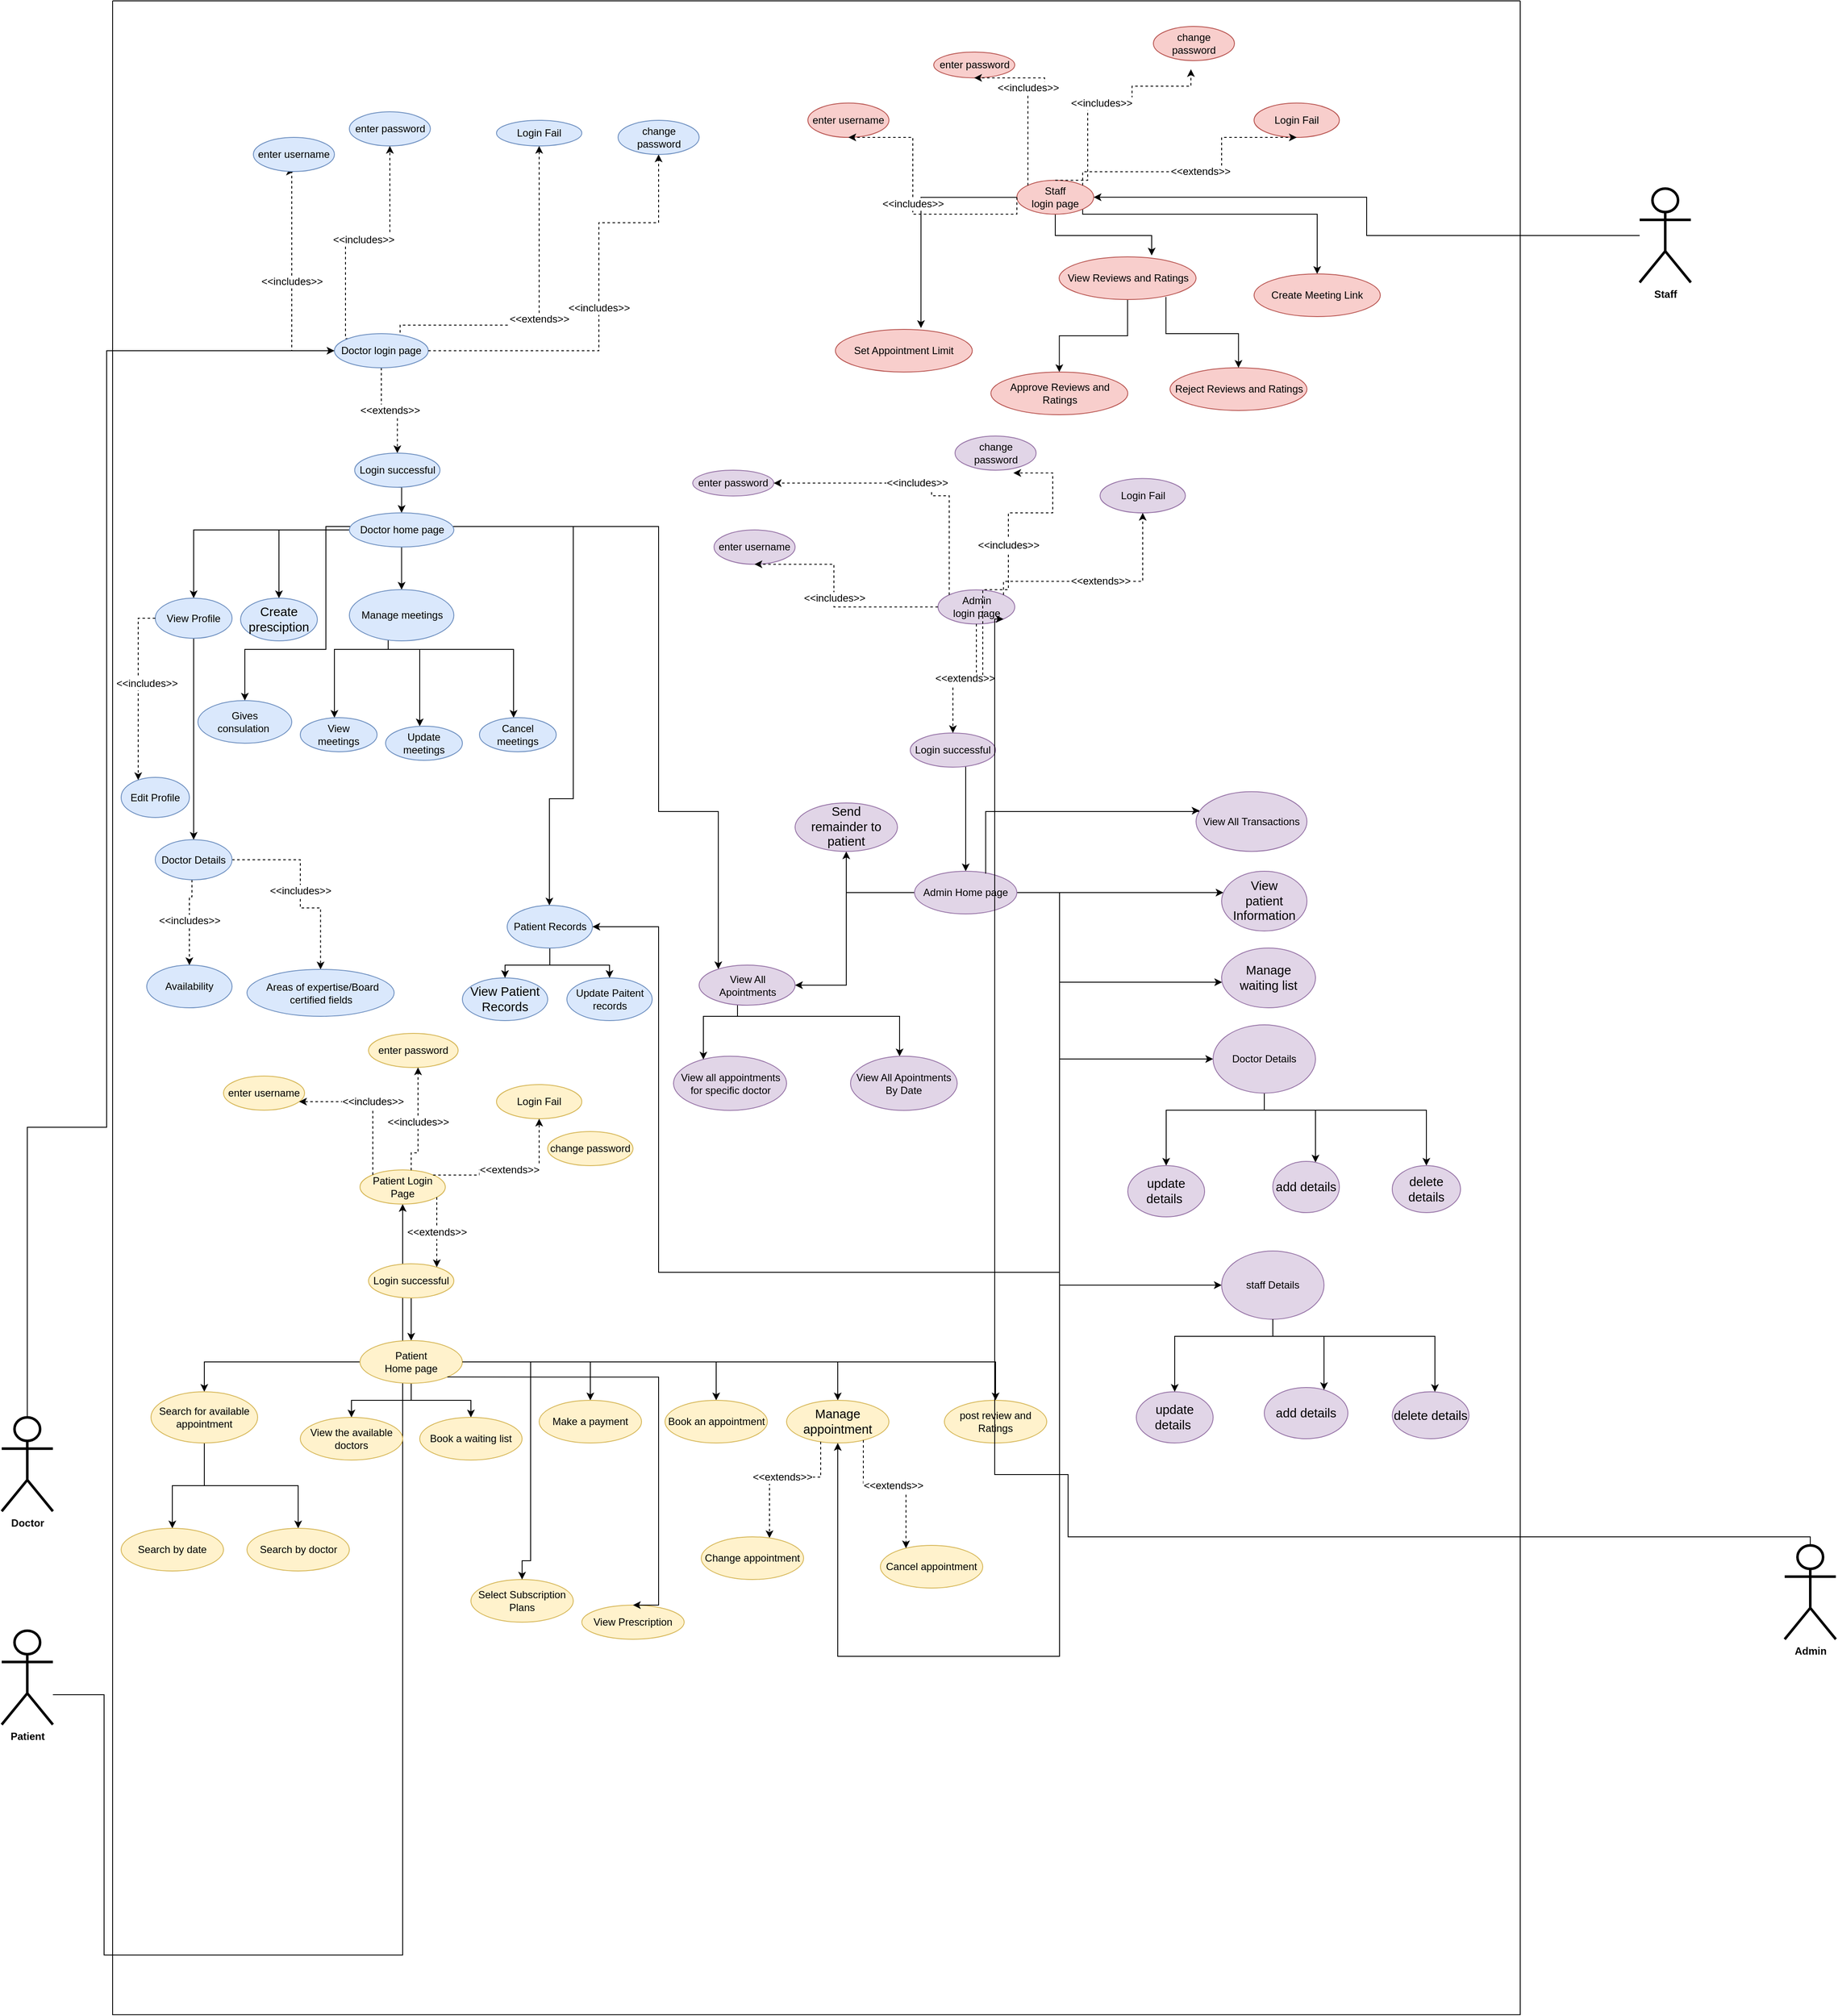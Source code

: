 <mxfile version="20.5.3" type="device"><diagram id="hXjndvnEW7YqPx_UeLCb" name="Page-1"><mxGraphModel dx="2515" dy="3973" grid="1" gridSize="10" guides="1" tooltips="1" connect="1" arrows="1" fold="1" page="1" pageScale="1" pageWidth="850" pageHeight="1100" math="0" shadow="0"><root><mxCell id="0"/><mxCell id="1" parent="0"/><mxCell id="TUwLl_3GqaBfNDNc3cPs-42" style="edgeStyle=orthogonalEdgeStyle;rounded=0;orthogonalLoop=1;jettySize=auto;html=1;fontSize=12;endArrow=classic;endFill=1;" parent="1" source="R-f5TP5Bkl3qS88O9OmY-1" target="TUwLl_3GqaBfNDNc3cPs-36" edge="1"><mxGeometry relative="1" as="geometry"><Array as="points"><mxPoint x="190" y="5"/><mxPoint x="190" y="310"/></Array><mxPoint x="70" y="5" as="sourcePoint"/></mxGeometry></mxCell><mxCell id="R-f5TP5Bkl3qS88O9OmY-1" value="&lt;b&gt;Patient&lt;/b&gt;" style="shape=umlActor;verticalLabelPosition=bottom;verticalAlign=top;html=1;outlineConnect=0;strokeWidth=3;" parent="1" vertex="1"><mxGeometry x="70" y="-70" width="60" height="110" as="geometry"/></mxCell><mxCell id="TUwLl_3GqaBfNDNc3cPs-1" value="" style="swimlane;startSize=0;fontSize=12;" parent="1" vertex="1"><mxGeometry x="200" y="-1980" width="1650" height="2360" as="geometry"/></mxCell><mxCell id="TUwLl_3GqaBfNDNc3cPs-16" value="&amp;lt;&amp;lt;extends&amp;gt;&amp;gt;" style="edgeStyle=orthogonalEdgeStyle;rounded=0;orthogonalLoop=1;jettySize=auto;html=1;exitX=0.5;exitY=1;exitDx=0;exitDy=0;entryX=0.5;entryY=0;entryDx=0;entryDy=0;fontSize=12;endArrow=classic;endFill=1;dashed=1;" parent="TUwLl_3GqaBfNDNc3cPs-1" source="TUwLl_3GqaBfNDNc3cPs-8" target="TUwLl_3GqaBfNDNc3cPs-14" edge="1"><mxGeometry relative="1" as="geometry"/></mxCell><mxCell id="TUwLl_3GqaBfNDNc3cPs-17" value="&amp;lt;&amp;lt;extends&amp;gt;&amp;gt;" style="edgeStyle=orthogonalEdgeStyle;rounded=0;orthogonalLoop=1;jettySize=auto;html=1;exitX=1;exitY=0;exitDx=0;exitDy=0;dashed=1;fontSize=12;endArrow=classic;endFill=1;entryX=0.5;entryY=1;entryDx=0;entryDy=0;" parent="TUwLl_3GqaBfNDNc3cPs-1" source="TUwLl_3GqaBfNDNc3cPs-8" target="TUwLl_3GqaBfNDNc3cPs-15" edge="1"><mxGeometry relative="1" as="geometry"><mxPoint x="500" y="550" as="targetPoint"/><Array as="points"><mxPoint x="337" y="380"/><mxPoint x="500" y="380"/></Array></mxGeometry></mxCell><mxCell id="TUwLl_3GqaBfNDNc3cPs-19" value="&amp;lt;&amp;lt;includes&amp;gt;&amp;gt;" style="edgeStyle=orthogonalEdgeStyle;rounded=0;orthogonalLoop=1;jettySize=auto;html=1;exitX=0;exitY=0.5;exitDx=0;exitDy=0;entryX=0.5;entryY=1;entryDx=0;entryDy=0;dashed=1;fontSize=12;endArrow=classic;endFill=1;" parent="TUwLl_3GqaBfNDNc3cPs-1" source="TUwLl_3GqaBfNDNc3cPs-8" target="TUwLl_3GqaBfNDNc3cPs-18" edge="1"><mxGeometry relative="1" as="geometry"><Array as="points"><mxPoint x="210" y="410"/><mxPoint x="210" y="200"/></Array></mxGeometry></mxCell><mxCell id="TUwLl_3GqaBfNDNc3cPs-21" value="&amp;lt;&amp;lt;includes&amp;gt;&amp;gt;" style="edgeStyle=orthogonalEdgeStyle;rounded=0;orthogonalLoop=1;jettySize=auto;html=1;exitX=0;exitY=0;exitDx=0;exitDy=0;entryX=0.5;entryY=1;entryDx=0;entryDy=0;dashed=1;fontSize=12;endArrow=classic;endFill=1;" parent="TUwLl_3GqaBfNDNc3cPs-1" source="TUwLl_3GqaBfNDNc3cPs-8" target="TUwLl_3GqaBfNDNc3cPs-20" edge="1"><mxGeometry relative="1" as="geometry"><Array as="points"><mxPoint x="273" y="280"/><mxPoint x="325" y="280"/></Array></mxGeometry></mxCell><mxCell id="TUwLl_3GqaBfNDNc3cPs-8" value="Doctor login page" style="ellipse;whiteSpace=wrap;html=1;fontSize=12;fillColor=#dae8fc;strokeColor=#6c8ebf;" parent="TUwLl_3GqaBfNDNc3cPs-1" vertex="1"><mxGeometry x="260" y="390" width="110" height="40" as="geometry"/></mxCell><mxCell id="TUwLl_3GqaBfNDNc3cPs-48" style="edgeStyle=orthogonalEdgeStyle;rounded=0;orthogonalLoop=1;jettySize=auto;html=1;exitX=0.5;exitY=1;exitDx=0;exitDy=0;entryX=0.5;entryY=0;entryDx=0;entryDy=0;fontSize=12;endArrow=classic;endFill=1;" parent="TUwLl_3GqaBfNDNc3cPs-1" source="TUwLl_3GqaBfNDNc3cPs-14" target="TUwLl_3GqaBfNDNc3cPs-47" edge="1"><mxGeometry relative="1" as="geometry"/></mxCell><mxCell id="TUwLl_3GqaBfNDNc3cPs-14" value="Login successful" style="ellipse;whiteSpace=wrap;html=1;fontSize=12;fillColor=#dae8fc;strokeColor=#6c8ebf;" parent="TUwLl_3GqaBfNDNc3cPs-1" vertex="1"><mxGeometry x="283.75" y="530" width="100" height="40" as="geometry"/></mxCell><mxCell id="TUwLl_3GqaBfNDNc3cPs-15" value="Login Fail" style="ellipse;whiteSpace=wrap;html=1;fontSize=12;fillColor=#dae8fc;strokeColor=#6c8ebf;" parent="TUwLl_3GqaBfNDNc3cPs-1" vertex="1"><mxGeometry x="450" y="140" width="100" height="30" as="geometry"/></mxCell><mxCell id="TUwLl_3GqaBfNDNc3cPs-18" value="enter username" style="ellipse;whiteSpace=wrap;html=1;fontSize=12;fillColor=#dae8fc;strokeColor=#6c8ebf;" parent="TUwLl_3GqaBfNDNc3cPs-1" vertex="1"><mxGeometry x="165" y="160" width="95" height="40" as="geometry"/></mxCell><mxCell id="TUwLl_3GqaBfNDNc3cPs-20" value="enter password" style="ellipse;whiteSpace=wrap;html=1;fontSize=12;fillColor=#dae8fc;strokeColor=#6c8ebf;" parent="TUwLl_3GqaBfNDNc3cPs-1" vertex="1"><mxGeometry x="277.5" y="130" width="95" height="40" as="geometry"/></mxCell><mxCell id="TUwLl_3GqaBfNDNc3cPs-36" value="Patient Login Page" style="ellipse;whiteSpace=wrap;html=1;fontSize=12;fillColor=#fff2cc;strokeColor=#d6b656;" parent="TUwLl_3GqaBfNDNc3cPs-1" vertex="1"><mxGeometry x="290" y="1370" width="100" height="40" as="geometry"/></mxCell><mxCell id="TUwLl_3GqaBfNDNc3cPs-45" style="edgeStyle=orthogonalEdgeStyle;rounded=0;orthogonalLoop=1;jettySize=auto;html=1;exitX=0.5;exitY=1;exitDx=0;exitDy=0;entryX=0.5;entryY=0;entryDx=0;entryDy=0;fontSize=12;endArrow=classic;endFill=1;" parent="TUwLl_3GqaBfNDNc3cPs-1" source="TUwLl_3GqaBfNDNc3cPs-37" target="TUwLl_3GqaBfNDNc3cPs-44" edge="1"><mxGeometry relative="1" as="geometry"/></mxCell><mxCell id="TUwLl_3GqaBfNDNc3cPs-37" value="Login successful" style="ellipse;whiteSpace=wrap;html=1;fontSize=12;fillColor=#fff2cc;strokeColor=#d6b656;" parent="TUwLl_3GqaBfNDNc3cPs-1" vertex="1"><mxGeometry x="300" y="1480" width="100" height="40" as="geometry"/></mxCell><mxCell id="TUwLl_3GqaBfNDNc3cPs-32" value="&amp;lt;&amp;lt;extends&amp;gt;&amp;gt;" style="edgeStyle=orthogonalEdgeStyle;rounded=0;orthogonalLoop=1;jettySize=auto;html=1;fontSize=12;endArrow=classic;endFill=1;dashed=1;" parent="TUwLl_3GqaBfNDNc3cPs-1" source="TUwLl_3GqaBfNDNc3cPs-36" target="TUwLl_3GqaBfNDNc3cPs-37" edge="1"><mxGeometry relative="1" as="geometry"><Array as="points"><mxPoint x="380" y="1440"/><mxPoint x="380" y="1440"/></Array></mxGeometry></mxCell><mxCell id="TUwLl_3GqaBfNDNc3cPs-38" value="Login Fail" style="ellipse;whiteSpace=wrap;html=1;fontSize=12;fillColor=#fff2cc;strokeColor=#d6b656;" parent="TUwLl_3GqaBfNDNc3cPs-1" vertex="1"><mxGeometry x="450" y="1270" width="100" height="40" as="geometry"/></mxCell><mxCell id="TUwLl_3GqaBfNDNc3cPs-33" value="&amp;lt;&amp;lt;extends&amp;gt;&amp;gt;" style="edgeStyle=orthogonalEdgeStyle;rounded=0;orthogonalLoop=1;jettySize=auto;html=1;dashed=1;fontSize=12;endArrow=classic;endFill=1;" parent="TUwLl_3GqaBfNDNc3cPs-1" source="TUwLl_3GqaBfNDNc3cPs-36" target="TUwLl_3GqaBfNDNc3cPs-38" edge="1"><mxGeometry relative="1" as="geometry"><mxPoint x="190" y="1050" as="targetPoint"/><Array as="points"><mxPoint x="430" y="1376"/><mxPoint x="430" y="1370"/><mxPoint x="500" y="1370"/></Array></mxGeometry></mxCell><mxCell id="TUwLl_3GqaBfNDNc3cPs-39" value="enter username" style="ellipse;whiteSpace=wrap;html=1;fontSize=12;fillColor=#fff2cc;strokeColor=#d6b656;" parent="TUwLl_3GqaBfNDNc3cPs-1" vertex="1"><mxGeometry x="130" y="1260" width="95" height="40" as="geometry"/></mxCell><mxCell id="TUwLl_3GqaBfNDNc3cPs-34" value="&amp;lt;&amp;lt;includes&amp;gt;&amp;gt;" style="edgeStyle=orthogonalEdgeStyle;rounded=0;orthogonalLoop=1;jettySize=auto;html=1;dashed=1;fontSize=12;endArrow=classic;endFill=1;" parent="TUwLl_3GqaBfNDNc3cPs-1" source="TUwLl_3GqaBfNDNc3cPs-36" target="TUwLl_3GqaBfNDNc3cPs-39" edge="1"><mxGeometry relative="1" as="geometry"><Array as="points"><mxPoint x="305" y="1290"/></Array></mxGeometry></mxCell><mxCell id="TUwLl_3GqaBfNDNc3cPs-40" value="enter password" style="ellipse;whiteSpace=wrap;html=1;fontSize=12;fillColor=#fff2cc;strokeColor=#d6b656;" parent="TUwLl_3GqaBfNDNc3cPs-1" vertex="1"><mxGeometry x="300" y="1210" width="105" height="40" as="geometry"/></mxCell><mxCell id="TUwLl_3GqaBfNDNc3cPs-35" value="&amp;lt;&amp;lt;includes&amp;gt;&amp;gt;" style="edgeStyle=orthogonalEdgeStyle;rounded=0;orthogonalLoop=1;jettySize=auto;html=1;dashed=1;fontSize=12;endArrow=classic;endFill=1;" parent="TUwLl_3GqaBfNDNc3cPs-1" source="TUwLl_3GqaBfNDNc3cPs-36" target="TUwLl_3GqaBfNDNc3cPs-40" edge="1"><mxGeometry relative="1" as="geometry"><Array as="points"><mxPoint x="350" y="1350"/><mxPoint x="358" y="1350"/></Array></mxGeometry></mxCell><mxCell id="bu4JXYOi9DMhsrqqmsbd-8" style="edgeStyle=orthogonalEdgeStyle;rounded=0;orthogonalLoop=1;jettySize=auto;html=1;exitX=0;exitY=0.5;exitDx=0;exitDy=0;entryX=0.5;entryY=0;entryDx=0;entryDy=0;" parent="TUwLl_3GqaBfNDNc3cPs-1" source="TUwLl_3GqaBfNDNc3cPs-44" target="bu4JXYOi9DMhsrqqmsbd-3" edge="1"><mxGeometry relative="1" as="geometry"/></mxCell><mxCell id="GumD2-kvGJ-_T_sNpFXw-7" style="edgeStyle=orthogonalEdgeStyle;rounded=0;orthogonalLoop=1;jettySize=auto;html=1;" parent="TUwLl_3GqaBfNDNc3cPs-1" source="TUwLl_3GqaBfNDNc3cPs-44" target="bu4JXYOi9DMhsrqqmsbd-4" edge="1"><mxGeometry relative="1" as="geometry"/></mxCell><mxCell id="GumD2-kvGJ-_T_sNpFXw-8" style="edgeStyle=orthogonalEdgeStyle;rounded=0;orthogonalLoop=1;jettySize=auto;html=1;" parent="TUwLl_3GqaBfNDNc3cPs-1" source="TUwLl_3GqaBfNDNc3cPs-44" target="bu4JXYOi9DMhsrqqmsbd-5" edge="1"><mxGeometry relative="1" as="geometry"/></mxCell><mxCell id="GumD2-kvGJ-_T_sNpFXw-9" style="edgeStyle=orthogonalEdgeStyle;rounded=0;orthogonalLoop=1;jettySize=auto;html=1;" parent="TUwLl_3GqaBfNDNc3cPs-1" source="TUwLl_3GqaBfNDNc3cPs-44" target="bu4JXYOi9DMhsrqqmsbd-6" edge="1"><mxGeometry relative="1" as="geometry"/></mxCell><mxCell id="GumD2-kvGJ-_T_sNpFXw-10" style="edgeStyle=orthogonalEdgeStyle;rounded=0;orthogonalLoop=1;jettySize=auto;html=1;" parent="TUwLl_3GqaBfNDNc3cPs-1" source="TUwLl_3GqaBfNDNc3cPs-44" target="bu4JXYOi9DMhsrqqmsbd-12" edge="1"><mxGeometry relative="1" as="geometry"/></mxCell><mxCell id="GumD2-kvGJ-_T_sNpFXw-11" style="edgeStyle=orthogonalEdgeStyle;rounded=0;orthogonalLoop=1;jettySize=auto;html=1;" parent="TUwLl_3GqaBfNDNc3cPs-1" source="TUwLl_3GqaBfNDNc3cPs-44" target="bu4JXYOi9DMhsrqqmsbd-13" edge="1"><mxGeometry relative="1" as="geometry"/></mxCell><mxCell id="GumD2-kvGJ-_T_sNpFXw-13" style="edgeStyle=orthogonalEdgeStyle;rounded=0;orthogonalLoop=1;jettySize=auto;html=1;" parent="TUwLl_3GqaBfNDNc3cPs-1" source="TUwLl_3GqaBfNDNc3cPs-44" target="GumD2-kvGJ-_T_sNpFXw-12" edge="1"><mxGeometry relative="1" as="geometry"/></mxCell><mxCell id="TUwLl_3GqaBfNDNc3cPs-44" value="Patient &lt;br&gt;Home page" style="ellipse;whiteSpace=wrap;html=1;fontSize=12;fillColor=#fff2cc;strokeColor=#d6b656;" parent="TUwLl_3GqaBfNDNc3cPs-1" vertex="1"><mxGeometry x="290" y="1570" width="120" height="50" as="geometry"/></mxCell><mxCell id="TUwLl_3GqaBfNDNc3cPs-52" value="&amp;lt;&amp;lt;includes&amp;gt;&amp;gt;" style="edgeStyle=orthogonalEdgeStyle;rounded=0;orthogonalLoop=1;jettySize=auto;html=1;fontSize=12;endArrow=classic;endFill=1;dashed=1;" parent="TUwLl_3GqaBfNDNc3cPs-1" source="TUwLl_3GqaBfNDNc3cPs-82" target="TUwLl_3GqaBfNDNc3cPs-50" edge="1"><mxGeometry relative="1" as="geometry"><Array as="points"><mxPoint x="220" y="1007"/><mxPoint x="220" y="1063"/></Array></mxGeometry></mxCell><mxCell id="TUwLl_3GqaBfNDNc3cPs-83" style="edgeStyle=orthogonalEdgeStyle;rounded=0;orthogonalLoop=1;jettySize=auto;html=1;fontSize=12;endArrow=classic;endFill=1;" parent="TUwLl_3GqaBfNDNc3cPs-1" source="TUwLl_3GqaBfNDNc3cPs-47" target="GumD2-kvGJ-_T_sNpFXw-27" edge="1"><mxGeometry relative="1" as="geometry"/></mxCell><mxCell id="GumD2-kvGJ-_T_sNpFXw-19" style="edgeStyle=orthogonalEdgeStyle;rounded=0;orthogonalLoop=1;jettySize=auto;html=1;" parent="TUwLl_3GqaBfNDNc3cPs-1" source="TUwLl_3GqaBfNDNc3cPs-47" target="GumD2-kvGJ-_T_sNpFXw-16" edge="1"><mxGeometry relative="1" as="geometry"><Array as="points"><mxPoint x="540" y="616"/><mxPoint x="540" y="935"/><mxPoint x="512" y="935"/></Array></mxGeometry></mxCell><mxCell id="GumD2-kvGJ-_T_sNpFXw-25" style="edgeStyle=orthogonalEdgeStyle;rounded=0;orthogonalLoop=1;jettySize=auto;html=1;" parent="TUwLl_3GqaBfNDNc3cPs-1" source="TUwLl_3GqaBfNDNc3cPs-47" target="GumD2-kvGJ-_T_sNpFXw-21" edge="1"><mxGeometry relative="1" as="geometry"><Array as="points"><mxPoint x="640" y="616"/><mxPoint x="640" y="950"/><mxPoint x="710" y="950"/></Array></mxGeometry></mxCell><mxCell id="GumD2-kvGJ-_T_sNpFXw-32" style="edgeStyle=orthogonalEdgeStyle;rounded=0;orthogonalLoop=1;jettySize=auto;html=1;" parent="TUwLl_3GqaBfNDNc3cPs-1" source="TUwLl_3GqaBfNDNc3cPs-47" target="GumD2-kvGJ-_T_sNpFXw-26" edge="1"><mxGeometry relative="1" as="geometry"/></mxCell><mxCell id="GumD2-kvGJ-_T_sNpFXw-34" style="edgeStyle=orthogonalEdgeStyle;rounded=0;orthogonalLoop=1;jettySize=auto;html=1;" parent="TUwLl_3GqaBfNDNc3cPs-1" source="TUwLl_3GqaBfNDNc3cPs-47" target="GumD2-kvGJ-_T_sNpFXw-33" edge="1"><mxGeometry relative="1" as="geometry"><Array as="points"><mxPoint x="250" y="616"/><mxPoint x="250" y="760"/><mxPoint x="155" y="760"/></Array></mxGeometry></mxCell><mxCell id="GumD2-kvGJ-_T_sNpFXw-37" style="edgeStyle=orthogonalEdgeStyle;rounded=0;orthogonalLoop=1;jettySize=auto;html=1;" parent="TUwLl_3GqaBfNDNc3cPs-1" source="TUwLl_3GqaBfNDNc3cPs-47" target="GumD2-kvGJ-_T_sNpFXw-35" edge="1"><mxGeometry relative="1" as="geometry"/></mxCell><mxCell id="TUwLl_3GqaBfNDNc3cPs-47" value="Doctor home page" style="ellipse;whiteSpace=wrap;html=1;fontSize=12;fillColor=#dae8fc;strokeColor=#6c8ebf;" parent="TUwLl_3GqaBfNDNc3cPs-1" vertex="1"><mxGeometry x="277.5" y="600" width="122.5" height="40" as="geometry"/></mxCell><mxCell id="TUwLl_3GqaBfNDNc3cPs-50" value="&amp;nbsp;Areas of expertise/Board certified fields" style="ellipse;whiteSpace=wrap;html=1;fontSize=12;fillColor=#dae8fc;strokeColor=#6c8ebf;" parent="TUwLl_3GqaBfNDNc3cPs-1" vertex="1"><mxGeometry x="157.5" y="1135" width="172.5" height="55" as="geometry"/></mxCell><mxCell id="TUwLl_3GqaBfNDNc3cPs-51" value="Availability" style="ellipse;whiteSpace=wrap;html=1;fontSize=12;fillColor=#dae8fc;strokeColor=#6c8ebf;" parent="TUwLl_3GqaBfNDNc3cPs-1" vertex="1"><mxGeometry x="40" y="1130" width="100" height="50" as="geometry"/></mxCell><mxCell id="TUwLl_3GqaBfNDNc3cPs-53" value="&amp;lt;&amp;lt;includes&amp;gt;&amp;gt;" style="edgeStyle=orthogonalEdgeStyle;rounded=0;orthogonalLoop=1;jettySize=auto;html=1;fontSize=12;endArrow=classic;endFill=1;dashed=1;" parent="TUwLl_3GqaBfNDNc3cPs-1" source="TUwLl_3GqaBfNDNc3cPs-82" target="TUwLl_3GqaBfNDNc3cPs-51" edge="1"><mxGeometry relative="1" as="geometry"><mxPoint x="307.5" y="627.5" as="sourcePoint"/><mxPoint x="380" y="890" as="targetPoint"/><Array as="points"><mxPoint x="93" y="1050"/><mxPoint x="90" y="1050"/></Array></mxGeometry></mxCell><mxCell id="TUwLl_3GqaBfNDNc3cPs-61" value="Admin&lt;br&gt;login page" style="ellipse;whiteSpace=wrap;html=1;fontSize=12;fillColor=#e1d5e7;strokeColor=#9673a6;" parent="TUwLl_3GqaBfNDNc3cPs-1" vertex="1"><mxGeometry x="967.5" y="690.25" width="90" height="40" as="geometry"/></mxCell><mxCell id="TUwLl_3GqaBfNDNc3cPs-64" value="Login Fail" style="ellipse;whiteSpace=wrap;html=1;fontSize=12;fillColor=#e1d5e7;strokeColor=#9673a6;" parent="TUwLl_3GqaBfNDNc3cPs-1" vertex="1"><mxGeometry x="1157.5" y="559.75" width="100" height="40.25" as="geometry"/></mxCell><mxCell id="TUwLl_3GqaBfNDNc3cPs-58" value="&amp;lt;&amp;lt;extends&amp;gt;&amp;gt;" style="edgeStyle=orthogonalEdgeStyle;rounded=0;orthogonalLoop=1;jettySize=auto;html=1;exitX=1;exitY=0;exitDx=0;exitDy=0;dashed=1;fontSize=12;endArrow=classic;endFill=1;entryX=0.5;entryY=1;entryDx=0;entryDy=0;" parent="TUwLl_3GqaBfNDNc3cPs-1" source="TUwLl_3GqaBfNDNc3cPs-61" target="TUwLl_3GqaBfNDNc3cPs-64" edge="1"><mxGeometry relative="1" as="geometry"><mxPoint x="967.5" y="1940.25" as="targetPoint"/><Array as="points"><mxPoint x="1044.5" y="680.25"/><mxPoint x="1207.5" y="680.25"/></Array></mxGeometry></mxCell><mxCell id="TUwLl_3GqaBfNDNc3cPs-65" value="enter username" style="ellipse;whiteSpace=wrap;html=1;fontSize=12;fillColor=#e1d5e7;strokeColor=#9673a6;" parent="TUwLl_3GqaBfNDNc3cPs-1" vertex="1"><mxGeometry x="705" y="620" width="95" height="40.25" as="geometry"/></mxCell><mxCell id="TUwLl_3GqaBfNDNc3cPs-59" value="&amp;lt;&amp;lt;includes&amp;gt;&amp;gt;" style="edgeStyle=orthogonalEdgeStyle;rounded=0;orthogonalLoop=1;jettySize=auto;html=1;exitX=0;exitY=0.5;exitDx=0;exitDy=0;dashed=1;fontSize=12;endArrow=classic;endFill=1;entryX=0.5;entryY=1;entryDx=0;entryDy=0;" parent="TUwLl_3GqaBfNDNc3cPs-1" source="TUwLl_3GqaBfNDNc3cPs-61" target="TUwLl_3GqaBfNDNc3cPs-65" edge="1"><mxGeometry relative="1" as="geometry"><Array as="points"><mxPoint x="845.5" y="710.25"/></Array><mxPoint x="920" y="500.25" as="targetPoint"/></mxGeometry></mxCell><mxCell id="TUwLl_3GqaBfNDNc3cPs-66" value="enter password" style="ellipse;whiteSpace=wrap;html=1;fontSize=12;fillColor=#e1d5e7;strokeColor=#9673a6;" parent="TUwLl_3GqaBfNDNc3cPs-1" vertex="1"><mxGeometry x="680" y="550" width="95" height="30.25" as="geometry"/></mxCell><mxCell id="TUwLl_3GqaBfNDNc3cPs-60" value="&amp;lt;&amp;lt;includes&amp;gt;&amp;gt;" style="edgeStyle=orthogonalEdgeStyle;rounded=0;orthogonalLoop=1;jettySize=auto;html=1;exitX=0;exitY=0;exitDx=0;exitDy=0;entryX=1;entryY=0.5;entryDx=0;entryDy=0;dashed=1;fontSize=12;endArrow=classic;endFill=1;" parent="TUwLl_3GqaBfNDNc3cPs-1" source="TUwLl_3GqaBfNDNc3cPs-61" target="TUwLl_3GqaBfNDNc3cPs-66" edge="1"><mxGeometry relative="1" as="geometry"><Array as="points"><mxPoint x="981" y="580"/><mxPoint x="960" y="580"/><mxPoint x="960" y="565"/></Array></mxGeometry></mxCell><mxCell id="TUwLl_3GqaBfNDNc3cPs-82" value="Doctor Details" style="ellipse;whiteSpace=wrap;html=1;fontSize=12;fillColor=#dae8fc;strokeColor=#6c8ebf;" parent="TUwLl_3GqaBfNDNc3cPs-1" vertex="1"><mxGeometry x="50" y="983" width="90" height="47" as="geometry"/></mxCell><mxCell id="bu4JXYOi9DMhsrqqmsbd-10" style="edgeStyle=orthogonalEdgeStyle;rounded=0;orthogonalLoop=1;jettySize=auto;html=1;" parent="TUwLl_3GqaBfNDNc3cPs-1" source="bu4JXYOi9DMhsrqqmsbd-3" target="bu4JXYOi9DMhsrqqmsbd-7" edge="1"><mxGeometry relative="1" as="geometry"/></mxCell><mxCell id="bu4JXYOi9DMhsrqqmsbd-11" style="edgeStyle=orthogonalEdgeStyle;rounded=0;orthogonalLoop=1;jettySize=auto;html=1;" parent="TUwLl_3GqaBfNDNc3cPs-1" source="bu4JXYOi9DMhsrqqmsbd-3" target="bu4JXYOi9DMhsrqqmsbd-9" edge="1"><mxGeometry relative="1" as="geometry"/></mxCell><mxCell id="bu4JXYOi9DMhsrqqmsbd-3" value="Search for available appointment" style="ellipse;whiteSpace=wrap;html=1;fontSize=12;fillColor=#fff2cc;strokeColor=#d6b656;" parent="TUwLl_3GqaBfNDNc3cPs-1" vertex="1"><mxGeometry x="45" y="1630" width="125" height="60" as="geometry"/></mxCell><mxCell id="bu4JXYOi9DMhsrqqmsbd-4" value="&lt;p class=&quot;MsoNormal&quot;&gt;&lt;span lang=&quot;EN-SG&quot;&gt;View the available doctors&lt;/span&gt;&lt;/p&gt;" style="ellipse;whiteSpace=wrap;html=1;fontSize=12;fillColor=#fff2cc;strokeColor=#d6b656;" parent="TUwLl_3GqaBfNDNc3cPs-1" vertex="1"><mxGeometry x="220" y="1660" width="120" height="50" as="geometry"/></mxCell><mxCell id="bu4JXYOi9DMhsrqqmsbd-5" value="&lt;p class=&quot;MsoNormal&quot;&gt;&lt;span lang=&quot;EN-SG&quot;&gt;Book a waiting list&lt;/span&gt;&lt;/p&gt;" style="ellipse;whiteSpace=wrap;html=1;fontSize=12;fillColor=#fff2cc;strokeColor=#d6b656;" parent="TUwLl_3GqaBfNDNc3cPs-1" vertex="1"><mxGeometry x="360" y="1660" width="120" height="50" as="geometry"/></mxCell><mxCell id="bu4JXYOi9DMhsrqqmsbd-6" value="&lt;p class=&quot;MsoNormal&quot;&gt;&lt;span lang=&quot;EN-SG&quot;&gt;Make a payment&lt;/span&gt;&lt;/p&gt;" style="ellipse;whiteSpace=wrap;html=1;fontSize=12;fillColor=#fff2cc;strokeColor=#d6b656;" parent="TUwLl_3GqaBfNDNc3cPs-1" vertex="1"><mxGeometry x="500" y="1640" width="120" height="50" as="geometry"/></mxCell><mxCell id="bu4JXYOi9DMhsrqqmsbd-7" value="Search by date" style="ellipse;whiteSpace=wrap;html=1;fontSize=12;fillColor=#fff2cc;strokeColor=#d6b656;" parent="TUwLl_3GqaBfNDNc3cPs-1" vertex="1"><mxGeometry x="10" y="1790" width="120" height="50" as="geometry"/></mxCell><mxCell id="bu4JXYOi9DMhsrqqmsbd-9" value="Search by doctor" style="ellipse;whiteSpace=wrap;html=1;fontSize=12;fillColor=#fff2cc;strokeColor=#d6b656;" parent="TUwLl_3GqaBfNDNc3cPs-1" vertex="1"><mxGeometry x="157.5" y="1790" width="120" height="50" as="geometry"/></mxCell><mxCell id="bu4JXYOi9DMhsrqqmsbd-12" value="&lt;p class=&quot;MsoNormal&quot;&gt;&lt;span lang=&quot;EN-SG&quot;&gt;Book an appointment&lt;/span&gt;&lt;/p&gt;" style="ellipse;whiteSpace=wrap;html=1;fontSize=12;fillColor=#fff2cc;strokeColor=#d6b656;" parent="TUwLl_3GqaBfNDNc3cPs-1" vertex="1"><mxGeometry x="647.5" y="1640" width="120" height="50" as="geometry"/></mxCell><mxCell id="bu4JXYOi9DMhsrqqmsbd-13" value="&lt;p class=&quot;MsoNormal&quot;&gt;&lt;span style=&quot;font-size:11.0pt;line-height:&lt;br/&gt;107%;font-family:&amp;quot;Calibri&amp;quot;,sans-serif;mso-ascii-theme-font:minor-latin;&lt;br/&gt;mso-fareast-font-family:Calibri;mso-fareast-theme-font:minor-latin;mso-hansi-theme-font:&lt;br/&gt;minor-latin;mso-bidi-font-family:&amp;quot;Times New Roman&amp;quot;;mso-bidi-theme-font:minor-bidi;&lt;br/&gt;mso-ansi-language:EN-SG;mso-fareast-language:EN-US;mso-bidi-language:AR-SA&quot; lang=&quot;EN-SG&quot;&gt;Manage&lt;br/&gt;appointment&lt;/span&gt;&lt;br&gt;&lt;/p&gt;" style="ellipse;whiteSpace=wrap;html=1;fontSize=12;fillColor=#fff2cc;strokeColor=#d6b656;" parent="TUwLl_3GqaBfNDNc3cPs-1" vertex="1"><mxGeometry x="790" y="1640" width="120" height="50" as="geometry"/></mxCell><mxCell id="GumD2-kvGJ-_T_sNpFXw-3" value="&amp;lt;&amp;lt;extends&amp;gt;&amp;gt;" style="edgeStyle=orthogonalEdgeStyle;rounded=0;orthogonalLoop=1;jettySize=auto;html=1;fontSize=12;endArrow=classic;endFill=1;dashed=1;" parent="TUwLl_3GqaBfNDNc3cPs-1" source="bu4JXYOi9DMhsrqqmsbd-13" target="GumD2-kvGJ-_T_sNpFXw-4" edge="1"><mxGeometry relative="1" as="geometry"><Array as="points"><mxPoint x="830" y="1730"/><mxPoint x="770" y="1730"/></Array><mxPoint x="810" y="1720" as="sourcePoint"/><mxPoint x="829.955" y="1801.758" as="targetPoint"/></mxGeometry></mxCell><mxCell id="GumD2-kvGJ-_T_sNpFXw-4" value="&lt;p class=&quot;MsoNormal&quot;&gt;&lt;span lang=&quot;EN-SG&quot;&gt;Change appointment&lt;/span&gt;&lt;/p&gt;" style="ellipse;whiteSpace=wrap;html=1;fontSize=12;fillColor=#fff2cc;strokeColor=#d6b656;" parent="TUwLl_3GqaBfNDNc3cPs-1" vertex="1"><mxGeometry x="690" y="1800" width="120" height="50" as="geometry"/></mxCell><mxCell id="GumD2-kvGJ-_T_sNpFXw-5" value="&lt;p class=&quot;MsoNormal&quot;&gt;&lt;span lang=&quot;EN-SG&quot;&gt;Cancel appointment&lt;/span&gt;&lt;/p&gt;" style="ellipse;whiteSpace=wrap;html=1;fontSize=12;fillColor=#fff2cc;strokeColor=#d6b656;" parent="TUwLl_3GqaBfNDNc3cPs-1" vertex="1"><mxGeometry x="900" y="1810" width="120" height="50" as="geometry"/></mxCell><mxCell id="GumD2-kvGJ-_T_sNpFXw-6" value="&amp;lt;&amp;lt;extends&amp;gt;&amp;gt;" style="edgeStyle=orthogonalEdgeStyle;rounded=0;orthogonalLoop=1;jettySize=auto;html=1;fontSize=12;endArrow=classic;endFill=1;dashed=1;" parent="TUwLl_3GqaBfNDNc3cPs-1" source="bu4JXYOi9DMhsrqqmsbd-13" target="GumD2-kvGJ-_T_sNpFXw-5" edge="1"><mxGeometry relative="1" as="geometry"><Array as="points"><mxPoint x="880" y="1740"/><mxPoint x="930" y="1740"/></Array><mxPoint x="860" y="1700" as="sourcePoint"/><mxPoint x="820" y="1820" as="targetPoint"/></mxGeometry></mxCell><mxCell id="GumD2-kvGJ-_T_sNpFXw-12" value="&lt;p class=&quot;MsoNormal&quot;&gt;post review and Ratings&lt;/p&gt;" style="ellipse;whiteSpace=wrap;html=1;fontSize=12;fillColor=#fff2cc;strokeColor=#d6b656;" parent="TUwLl_3GqaBfNDNc3cPs-1" vertex="1"><mxGeometry x="975" y="1640" width="120" height="50" as="geometry"/></mxCell><mxCell id="GumD2-kvGJ-_T_sNpFXw-14" value="&lt;span style=&quot;font-size:11.0pt;line-height:&lt;br/&gt;107%;font-family:&amp;quot;Calibri&amp;quot;,sans-serif;mso-ascii-theme-font:minor-latin;&lt;br/&gt;mso-fareast-font-family:Calibri;mso-fareast-theme-font:minor-latin;mso-hansi-theme-font:&lt;br/&gt;minor-latin;mso-bidi-font-family:&amp;quot;Times New Roman&amp;quot;;mso-bidi-theme-font:minor-bidi;&lt;br/&gt;mso-ansi-language:EN-SG;mso-fareast-language:EN-US;mso-bidi-language:AR-SA&quot; lang=&quot;EN-SG&quot;&gt;View Patient Records&lt;/span&gt;" style="ellipse;whiteSpace=wrap;html=1;fontSize=12;fillColor=#dae8fc;strokeColor=#6c8ebf;" parent="TUwLl_3GqaBfNDNc3cPs-1" vertex="1"><mxGeometry x="410" y="1145" width="100" height="50" as="geometry"/></mxCell><mxCell id="GumD2-kvGJ-_T_sNpFXw-15" value="Update Paitent records" style="ellipse;whiteSpace=wrap;html=1;fontSize=12;fillColor=#dae8fc;strokeColor=#6c8ebf;" parent="TUwLl_3GqaBfNDNc3cPs-1" vertex="1"><mxGeometry x="532.5" y="1145" width="100" height="50" as="geometry"/></mxCell><mxCell id="GumD2-kvGJ-_T_sNpFXw-17" style="edgeStyle=orthogonalEdgeStyle;rounded=0;orthogonalLoop=1;jettySize=auto;html=1;" parent="TUwLl_3GqaBfNDNc3cPs-1" source="GumD2-kvGJ-_T_sNpFXw-16" target="GumD2-kvGJ-_T_sNpFXw-14" edge="1"><mxGeometry relative="1" as="geometry"/></mxCell><mxCell id="GumD2-kvGJ-_T_sNpFXw-18" style="edgeStyle=orthogonalEdgeStyle;rounded=0;orthogonalLoop=1;jettySize=auto;html=1;" parent="TUwLl_3GqaBfNDNc3cPs-1" source="GumD2-kvGJ-_T_sNpFXw-16" target="GumD2-kvGJ-_T_sNpFXw-15" edge="1"><mxGeometry relative="1" as="geometry"/></mxCell><mxCell id="GumD2-kvGJ-_T_sNpFXw-16" value="Patient Records" style="ellipse;whiteSpace=wrap;html=1;fontSize=12;fillColor=#dae8fc;strokeColor=#6c8ebf;" parent="TUwLl_3GqaBfNDNc3cPs-1" vertex="1"><mxGeometry x="462.5" y="1060" width="100" height="50" as="geometry"/></mxCell><mxCell id="GumD2-kvGJ-_T_sNpFXw-20" value="&lt;p class=&quot;MsoNormal&quot;&gt;&lt;span lang=&quot;EN-SG&quot;&gt;View all appointments for specific doctor&lt;/span&gt;&lt;/p&gt;" style="ellipse;whiteSpace=wrap;html=1;fontSize=12;fillColor=#e1d5e7;strokeColor=#9673a6;" parent="TUwLl_3GqaBfNDNc3cPs-1" vertex="1"><mxGeometry x="657.5" y="1236.75" width="132.5" height="63.5" as="geometry"/></mxCell><mxCell id="GumD2-kvGJ-_T_sNpFXw-22" style="edgeStyle=orthogonalEdgeStyle;rounded=0;orthogonalLoop=1;jettySize=auto;html=1;" parent="TUwLl_3GqaBfNDNc3cPs-1" source="GumD2-kvGJ-_T_sNpFXw-21" target="GumD2-kvGJ-_T_sNpFXw-20" edge="1"><mxGeometry relative="1" as="geometry"><Array as="points"><mxPoint x="732.5" y="1190"/><mxPoint x="692.5" y="1190"/></Array></mxGeometry></mxCell><mxCell id="GumD2-kvGJ-_T_sNpFXw-24" style="edgeStyle=orthogonalEdgeStyle;rounded=0;orthogonalLoop=1;jettySize=auto;html=1;" parent="TUwLl_3GqaBfNDNc3cPs-1" source="GumD2-kvGJ-_T_sNpFXw-21" target="GumD2-kvGJ-_T_sNpFXw-23" edge="1"><mxGeometry relative="1" as="geometry"><Array as="points"><mxPoint x="732.5" y="1190"/><mxPoint x="922.5" y="1190"/></Array></mxGeometry></mxCell><mxCell id="GumD2-kvGJ-_T_sNpFXw-21" value="View All Apointments" style="ellipse;whiteSpace=wrap;html=1;fontSize=12;fillColor=#e1d5e7;strokeColor=#9673a6;" parent="TUwLl_3GqaBfNDNc3cPs-1" vertex="1"><mxGeometry x="687.5" y="1130" width="112.5" height="47" as="geometry"/></mxCell><mxCell id="GumD2-kvGJ-_T_sNpFXw-23" value="View All Apointments By Date" style="ellipse;whiteSpace=wrap;html=1;fontSize=12;fillColor=#e1d5e7;strokeColor=#9673a6;" parent="TUwLl_3GqaBfNDNc3cPs-1" vertex="1"><mxGeometry x="865" y="1236.75" width="125" height="63.5" as="geometry"/></mxCell><mxCell id="GumD2-kvGJ-_T_sNpFXw-26" value="&lt;span style=&quot;font-size:11.0pt;line-height:&lt;br/&gt;107%;font-family:&amp;quot;Calibri&amp;quot;,sans-serif;mso-ascii-theme-font:minor-latin;&lt;br/&gt;mso-fareast-font-family:Calibri;mso-fareast-theme-font:minor-latin;mso-hansi-theme-font:&lt;br/&gt;minor-latin;mso-bidi-font-family:&amp;quot;Times New Roman&amp;quot;;mso-bidi-theme-font:minor-bidi;&lt;br/&gt;mso-ansi-language:EN-SG;mso-fareast-language:EN-US;mso-bidi-language:AR-SA&quot; lang=&quot;EN-SG&quot;&gt;Create&lt;br/&gt;presciption&lt;/span&gt;" style="ellipse;whiteSpace=wrap;html=1;fillColor=#dae8fc;strokeColor=#6c8ebf;" parent="TUwLl_3GqaBfNDNc3cPs-1" vertex="1"><mxGeometry x="150" y="700" width="90" height="50" as="geometry"/></mxCell><mxCell id="GumD2-kvGJ-_T_sNpFXw-28" style="edgeStyle=orthogonalEdgeStyle;rounded=0;orthogonalLoop=1;jettySize=auto;html=1;" parent="TUwLl_3GqaBfNDNc3cPs-1" source="GumD2-kvGJ-_T_sNpFXw-27" target="TUwLl_3GqaBfNDNc3cPs-82" edge="1"><mxGeometry relative="1" as="geometry"/></mxCell><mxCell id="GumD2-kvGJ-_T_sNpFXw-27" value="View Profile" style="ellipse;whiteSpace=wrap;html=1;fontSize=12;fillColor=#dae8fc;strokeColor=#6c8ebf;" parent="TUwLl_3GqaBfNDNc3cPs-1" vertex="1"><mxGeometry x="50" y="700" width="90" height="47" as="geometry"/></mxCell><mxCell id="GumD2-kvGJ-_T_sNpFXw-29" value="Edit Profile" style="ellipse;whiteSpace=wrap;html=1;fontSize=12;fillColor=#dae8fc;strokeColor=#6c8ebf;" parent="TUwLl_3GqaBfNDNc3cPs-1" vertex="1"><mxGeometry x="10" y="910" width="80" height="47" as="geometry"/></mxCell><mxCell id="GumD2-kvGJ-_T_sNpFXw-31" value="&amp;lt;&amp;lt;includes&amp;gt;&amp;gt;" style="edgeStyle=orthogonalEdgeStyle;rounded=0;orthogonalLoop=1;jettySize=auto;html=1;fontSize=12;endArrow=classic;endFill=1;dashed=1;" parent="TUwLl_3GqaBfNDNc3cPs-1" source="GumD2-kvGJ-_T_sNpFXw-27" target="GumD2-kvGJ-_T_sNpFXw-29" edge="1"><mxGeometry x="-0.079" y="10" relative="1" as="geometry"><Array as="points"><mxPoint x="30" y="724"/></Array><mxPoint x="85" y="475.75" as="sourcePoint"/><mxPoint x="161.5" y="604.25" as="targetPoint"/><mxPoint as="offset"/></mxGeometry></mxCell><mxCell id="GumD2-kvGJ-_T_sNpFXw-33" value="&lt;span lang=&quot;EN-SG&quot;&gt;Gives&lt;br&gt;consulation&amp;nbsp;&lt;/span&gt;" style="ellipse;whiteSpace=wrap;html=1;fillColor=#dae8fc;strokeColor=#6c8ebf;" parent="TUwLl_3GqaBfNDNc3cPs-1" vertex="1"><mxGeometry x="100" y="820" width="110" height="50" as="geometry"/></mxCell><mxCell id="GumD2-kvGJ-_T_sNpFXw-41" style="edgeStyle=orthogonalEdgeStyle;rounded=0;orthogonalLoop=1;jettySize=auto;html=1;" parent="TUwLl_3GqaBfNDNc3cPs-1" source="GumD2-kvGJ-_T_sNpFXw-35" target="GumD2-kvGJ-_T_sNpFXw-38" edge="1"><mxGeometry relative="1" as="geometry"><Array as="points"><mxPoint x="323" y="760"/><mxPoint x="260" y="760"/></Array></mxGeometry></mxCell><mxCell id="GumD2-kvGJ-_T_sNpFXw-42" style="edgeStyle=orthogonalEdgeStyle;rounded=0;orthogonalLoop=1;jettySize=auto;html=1;" parent="TUwLl_3GqaBfNDNc3cPs-1" source="GumD2-kvGJ-_T_sNpFXw-35" target="GumD2-kvGJ-_T_sNpFXw-39" edge="1"><mxGeometry relative="1" as="geometry"><Array as="points"><mxPoint x="323" y="760"/><mxPoint x="470" y="760"/></Array></mxGeometry></mxCell><mxCell id="GumD2-kvGJ-_T_sNpFXw-43" style="edgeStyle=orthogonalEdgeStyle;rounded=0;orthogonalLoop=1;jettySize=auto;html=1;" parent="TUwLl_3GqaBfNDNc3cPs-1" source="GumD2-kvGJ-_T_sNpFXw-35" target="GumD2-kvGJ-_T_sNpFXw-40" edge="1"><mxGeometry relative="1" as="geometry"><Array as="points"><mxPoint x="323" y="760"/><mxPoint x="360" y="760"/></Array></mxGeometry></mxCell><mxCell id="GumD2-kvGJ-_T_sNpFXw-35" value="Manage meetings" style="ellipse;whiteSpace=wrap;html=1;fontSize=12;fillColor=#dae8fc;strokeColor=#6c8ebf;" parent="TUwLl_3GqaBfNDNc3cPs-1" vertex="1"><mxGeometry x="277.5" y="690" width="122.5" height="60" as="geometry"/></mxCell><mxCell id="GumD2-kvGJ-_T_sNpFXw-38" value="&lt;span lang=&quot;EN-SG&quot;&gt;View&lt;br&gt;meetings&lt;/span&gt;" style="ellipse;whiteSpace=wrap;html=1;fillColor=#dae8fc;strokeColor=#6c8ebf;" parent="TUwLl_3GqaBfNDNc3cPs-1" vertex="1"><mxGeometry x="220" y="840" width="90" height="40" as="geometry"/></mxCell><mxCell id="GumD2-kvGJ-_T_sNpFXw-39" value="&lt;span lang=&quot;EN-SG&quot;&gt;Cancel&lt;br&gt;meetings&lt;/span&gt;" style="ellipse;whiteSpace=wrap;html=1;fillColor=#dae8fc;strokeColor=#6c8ebf;" parent="TUwLl_3GqaBfNDNc3cPs-1" vertex="1"><mxGeometry x="430" y="840" width="90" height="40" as="geometry"/></mxCell><mxCell id="GumD2-kvGJ-_T_sNpFXw-40" value="&lt;span lang=&quot;EN-SG&quot;&gt;Update&lt;br&gt;meetings&lt;/span&gt;" style="ellipse;whiteSpace=wrap;html=1;fillColor=#dae8fc;strokeColor=#6c8ebf;" parent="TUwLl_3GqaBfNDNc3cPs-1" vertex="1"><mxGeometry x="320" y="850" width="90" height="40" as="geometry"/></mxCell><mxCell id="GumD2-kvGJ-_T_sNpFXw-47" style="edgeStyle=orthogonalEdgeStyle;rounded=0;orthogonalLoop=1;jettySize=auto;html=1;" parent="TUwLl_3GqaBfNDNc3cPs-1" source="GumD2-kvGJ-_T_sNpFXw-44" target="GumD2-kvGJ-_T_sNpFXw-46" edge="1"><mxGeometry relative="1" as="geometry"><Array as="points"><mxPoint x="1000" y="930"/><mxPoint x="1000" y="930"/></Array></mxGeometry></mxCell><mxCell id="GumD2-kvGJ-_T_sNpFXw-48" style="edgeStyle=orthogonalEdgeStyle;rounded=0;orthogonalLoop=1;jettySize=auto;html=1;" parent="TUwLl_3GqaBfNDNc3cPs-1" source="GumD2-kvGJ-_T_sNpFXw-46" target="GumD2-kvGJ-_T_sNpFXw-16" edge="1"><mxGeometry relative="1" as="geometry"><Array as="points"><mxPoint x="1110" y="1045"/><mxPoint x="1110" y="1490"/><mxPoint x="640" y="1490"/><mxPoint x="640" y="1085"/></Array></mxGeometry></mxCell><mxCell id="GumD2-kvGJ-_T_sNpFXw-44" value="Login successful" style="ellipse;whiteSpace=wrap;html=1;fontSize=12;fillColor=#e1d5e7;strokeColor=#9673a6;" parent="TUwLl_3GqaBfNDNc3cPs-1" vertex="1"><mxGeometry x="935" y="858" width="100" height="40" as="geometry"/></mxCell><mxCell id="GumD2-kvGJ-_T_sNpFXw-45" value="&amp;lt;&amp;lt;extends&amp;gt;&amp;gt;" style="edgeStyle=orthogonalEdgeStyle;rounded=0;orthogonalLoop=1;jettySize=auto;html=1;fontSize=12;endArrow=classic;endFill=1;dashed=1;" parent="TUwLl_3GqaBfNDNc3cPs-1" source="TUwLl_3GqaBfNDNc3cPs-61" target="GumD2-kvGJ-_T_sNpFXw-44" edge="1"><mxGeometry relative="1" as="geometry"><Array as="points"/><mxPoint x="1015" y="780" as="sourcePoint"/></mxGeometry></mxCell><mxCell id="GumD2-kvGJ-_T_sNpFXw-50" style="edgeStyle=orthogonalEdgeStyle;rounded=0;orthogonalLoop=1;jettySize=auto;html=1;" parent="TUwLl_3GqaBfNDNc3cPs-1" source="GumD2-kvGJ-_T_sNpFXw-46" target="GumD2-kvGJ-_T_sNpFXw-21" edge="1"><mxGeometry relative="1" as="geometry"><Array as="points"><mxPoint x="860" y="1045"/></Array></mxGeometry></mxCell><mxCell id="GumD2-kvGJ-_T_sNpFXw-51" style="edgeStyle=orthogonalEdgeStyle;rounded=0;orthogonalLoop=1;jettySize=auto;html=1;" parent="TUwLl_3GqaBfNDNc3cPs-1" source="GumD2-kvGJ-_T_sNpFXw-46" target="bu4JXYOi9DMhsrqqmsbd-13" edge="1"><mxGeometry relative="1" as="geometry"><Array as="points"><mxPoint x="1110" y="1045"/><mxPoint x="1110" y="1940"/><mxPoint x="850" y="1940"/></Array></mxGeometry></mxCell><mxCell id="GumD2-kvGJ-_T_sNpFXw-53" style="edgeStyle=orthogonalEdgeStyle;rounded=0;orthogonalLoop=1;jettySize=auto;html=1;" parent="TUwLl_3GqaBfNDNc3cPs-1" source="GumD2-kvGJ-_T_sNpFXw-46" target="GumD2-kvGJ-_T_sNpFXw-52" edge="1"><mxGeometry relative="1" as="geometry"><Array as="points"><mxPoint x="900" y="1045"/><mxPoint x="900" y="1045"/></Array></mxGeometry></mxCell><mxCell id="GumD2-kvGJ-_T_sNpFXw-57" style="edgeStyle=orthogonalEdgeStyle;rounded=0;orthogonalLoop=1;jettySize=auto;html=1;" parent="TUwLl_3GqaBfNDNc3cPs-1" source="GumD2-kvGJ-_T_sNpFXw-46" target="GumD2-kvGJ-_T_sNpFXw-56" edge="1"><mxGeometry relative="1" as="geometry"><Array as="points"><mxPoint x="1180" y="1045"/><mxPoint x="1180" y="1045"/></Array></mxGeometry></mxCell><mxCell id="GumD2-kvGJ-_T_sNpFXw-58" style="edgeStyle=orthogonalEdgeStyle;rounded=0;orthogonalLoop=1;jettySize=auto;html=1;" parent="TUwLl_3GqaBfNDNc3cPs-1" source="GumD2-kvGJ-_T_sNpFXw-46" target="GumD2-kvGJ-_T_sNpFXw-54" edge="1"><mxGeometry relative="1" as="geometry"><Array as="points"><mxPoint x="1110" y="1045"/><mxPoint x="1110" y="1150"/></Array></mxGeometry></mxCell><mxCell id="GumD2-kvGJ-_T_sNpFXw-60" style="edgeStyle=orthogonalEdgeStyle;rounded=0;orthogonalLoop=1;jettySize=auto;html=1;" parent="TUwLl_3GqaBfNDNc3cPs-1" source="GumD2-kvGJ-_T_sNpFXw-46" target="GumD2-kvGJ-_T_sNpFXw-59" edge="1"><mxGeometry relative="1" as="geometry"><Array as="points"><mxPoint x="1110" y="1045"/><mxPoint x="1110" y="1240"/></Array></mxGeometry></mxCell><mxCell id="GumD2-kvGJ-_T_sNpFXw-75" style="edgeStyle=orthogonalEdgeStyle;rounded=0;orthogonalLoop=1;jettySize=auto;html=1;" parent="TUwLl_3GqaBfNDNc3cPs-1" source="GumD2-kvGJ-_T_sNpFXw-46" target="GumD2-kvGJ-_T_sNpFXw-71" edge="1"><mxGeometry relative="1" as="geometry"><Array as="points"><mxPoint x="1110" y="1045"/><mxPoint x="1110" y="1505"/></Array></mxGeometry></mxCell><mxCell id="GumD2-kvGJ-_T_sNpFXw-46" value="Admin Home page" style="ellipse;whiteSpace=wrap;html=1;fontSize=12;fillColor=#e1d5e7;strokeColor=#9673a6;" parent="TUwLl_3GqaBfNDNc3cPs-1" vertex="1"><mxGeometry x="940" y="1020" width="120" height="50" as="geometry"/></mxCell><mxCell id="GumD2-kvGJ-_T_sNpFXw-52" value="&lt;span style=&quot;font-size:11.0pt;line-height:&lt;br/&gt;107%;font-family:&amp;quot;Calibri&amp;quot;,sans-serif;mso-ascii-theme-font:minor-latin;&lt;br/&gt;mso-fareast-font-family:Calibri;mso-fareast-theme-font:minor-latin;mso-hansi-theme-font:&lt;br/&gt;minor-latin;mso-bidi-font-family:&amp;quot;Times New Roman&amp;quot;;mso-bidi-theme-font:minor-bidi;&lt;br/&gt;mso-ansi-language:EN-SG;mso-fareast-language:EN-US;mso-bidi-language:AR-SA&quot; lang=&quot;EN-SG&quot;&gt;Send&lt;br/&gt;remainder to patient&lt;/span&gt;" style="ellipse;whiteSpace=wrap;html=1;fillColor=#e1d5e7;strokeColor=#9673a6;" parent="TUwLl_3GqaBfNDNc3cPs-1" vertex="1"><mxGeometry x="800" y="940" width="120" height="56.75" as="geometry"/></mxCell><mxCell id="GumD2-kvGJ-_T_sNpFXw-54" value="&lt;span style=&quot;font-size:11.0pt;line-height:&lt;br/&gt;107%;font-family:&amp;quot;Calibri&amp;quot;,sans-serif;mso-ascii-theme-font:minor-latin;&lt;br/&gt;mso-fareast-font-family:Calibri;mso-fareast-theme-font:minor-latin;mso-hansi-theme-font:&lt;br/&gt;minor-latin;mso-bidi-font-family:&amp;quot;Times New Roman&amp;quot;;mso-bidi-theme-font:minor-bidi;&lt;br/&gt;mso-ansi-language:EN-SG;mso-fareast-language:EN-US;mso-bidi-language:AR-SA&quot; lang=&quot;EN-SG&quot;&gt;Manage&lt;br/&gt;waiting list&lt;/span&gt;" style="ellipse;whiteSpace=wrap;html=1;fillColor=#e1d5e7;strokeColor=#9673a6;" parent="TUwLl_3GqaBfNDNc3cPs-1" vertex="1"><mxGeometry x="1300" y="1110" width="110" height="70" as="geometry"/></mxCell><mxCell id="GumD2-kvGJ-_T_sNpFXw-56" value="&lt;span style=&quot;font-size:11.0pt;line-height:&lt;br/&gt;107%;font-family:&amp;quot;Calibri&amp;quot;,sans-serif;mso-ascii-theme-font:minor-latin;&lt;br/&gt;mso-fareast-font-family:Calibri;mso-fareast-theme-font:minor-latin;mso-hansi-theme-font:&lt;br/&gt;minor-latin;mso-bidi-font-family:&amp;quot;Times New Roman&amp;quot;;mso-bidi-theme-font:minor-bidi;&lt;br/&gt;mso-ansi-language:EN-SG;mso-fareast-language:EN-US;mso-bidi-language:AR-SA&quot; lang=&quot;EN-SG&quot;&gt;View&lt;br/&gt;patient Information&lt;/span&gt;" style="ellipse;whiteSpace=wrap;html=1;fillColor=#e1d5e7;strokeColor=#9673a6;" parent="TUwLl_3GqaBfNDNc3cPs-1" vertex="1"><mxGeometry x="1300" y="1020" width="100" height="70" as="geometry"/></mxCell><mxCell id="GumD2-kvGJ-_T_sNpFXw-65" style="edgeStyle=orthogonalEdgeStyle;rounded=0;orthogonalLoop=1;jettySize=auto;html=1;" parent="TUwLl_3GqaBfNDNc3cPs-1" source="GumD2-kvGJ-_T_sNpFXw-59" target="GumD2-kvGJ-_T_sNpFXw-61" edge="1"><mxGeometry relative="1" as="geometry"><Array as="points"><mxPoint x="1350" y="1300"/><mxPoint x="1235" y="1300"/></Array></mxGeometry></mxCell><mxCell id="GumD2-kvGJ-_T_sNpFXw-66" style="edgeStyle=orthogonalEdgeStyle;rounded=0;orthogonalLoop=1;jettySize=auto;html=1;" parent="TUwLl_3GqaBfNDNc3cPs-1" source="GumD2-kvGJ-_T_sNpFXw-59" target="GumD2-kvGJ-_T_sNpFXw-62" edge="1"><mxGeometry relative="1" as="geometry"><Array as="points"><mxPoint x="1350" y="1300"/><mxPoint x="1410" y="1300"/></Array></mxGeometry></mxCell><mxCell id="GumD2-kvGJ-_T_sNpFXw-67" style="edgeStyle=orthogonalEdgeStyle;rounded=0;orthogonalLoop=1;jettySize=auto;html=1;" parent="TUwLl_3GqaBfNDNc3cPs-1" source="GumD2-kvGJ-_T_sNpFXw-59" target="GumD2-kvGJ-_T_sNpFXw-63" edge="1"><mxGeometry relative="1" as="geometry"><Array as="points"><mxPoint x="1350" y="1300"/><mxPoint x="1540" y="1300"/></Array></mxGeometry></mxCell><mxCell id="GumD2-kvGJ-_T_sNpFXw-59" value="Doctor Details" style="ellipse;whiteSpace=wrap;html=1;fillColor=#e1d5e7;strokeColor=#9673a6;" parent="TUwLl_3GqaBfNDNc3cPs-1" vertex="1"><mxGeometry x="1290" y="1200" width="120" height="80" as="geometry"/></mxCell><mxCell id="GumD2-kvGJ-_T_sNpFXw-61" value="&lt;span style=&quot;font-size:11.0pt;line-height:&lt;br/&gt;107%;font-family:&amp;quot;Calibri&amp;quot;,sans-serif;mso-ascii-theme-font:minor-latin;&lt;br/&gt;mso-fareast-font-family:Calibri;mso-fareast-theme-font:minor-latin;mso-hansi-theme-font:&lt;br/&gt;minor-latin;mso-bidi-font-family:&amp;quot;Times New Roman&amp;quot;;mso-bidi-theme-font:minor-bidi;&lt;br/&gt;mso-ansi-language:EN-SG;mso-fareast-language:EN-US;mso-bidi-language:AR-SA&quot; lang=&quot;EN-SG&quot;&gt;update details&amp;nbsp;&lt;/span&gt;" style="ellipse;whiteSpace=wrap;html=1;fillColor=#e1d5e7;strokeColor=#9673a6;" parent="TUwLl_3GqaBfNDNc3cPs-1" vertex="1"><mxGeometry x="1190" y="1365" width="90" height="60" as="geometry"/></mxCell><mxCell id="GumD2-kvGJ-_T_sNpFXw-62" value="&lt;font face=&quot;Calibri, sans-serif&quot;&gt;&lt;span style=&quot;font-size: 14.667px;&quot;&gt;add details&lt;/span&gt;&lt;/font&gt;" style="ellipse;whiteSpace=wrap;html=1;fillColor=#e1d5e7;strokeColor=#9673a6;" parent="TUwLl_3GqaBfNDNc3cPs-1" vertex="1"><mxGeometry x="1360" y="1360" width="78" height="60" as="geometry"/></mxCell><mxCell id="GumD2-kvGJ-_T_sNpFXw-63" value="&lt;span style=&quot;font-family: Calibri, sans-serif; font-size: 14.667px;&quot;&gt;delete details&lt;/span&gt;" style="ellipse;whiteSpace=wrap;html=1;fillColor=#e1d5e7;strokeColor=#9673a6;" parent="TUwLl_3GqaBfNDNc3cPs-1" vertex="1"><mxGeometry x="1500" y="1365" width="80" height="55" as="geometry"/></mxCell><mxCell id="GumD2-kvGJ-_T_sNpFXw-71" value="staff Details" style="ellipse;whiteSpace=wrap;html=1;fillColor=#e1d5e7;strokeColor=#9673a6;" parent="TUwLl_3GqaBfNDNc3cPs-1" vertex="1"><mxGeometry x="1300" y="1465" width="120" height="80" as="geometry"/></mxCell><mxCell id="GumD2-kvGJ-_T_sNpFXw-72" value="&lt;span style=&quot;font-size:11.0pt;line-height:&lt;br/&gt;107%;font-family:&amp;quot;Calibri&amp;quot;,sans-serif;mso-ascii-theme-font:minor-latin;&lt;br/&gt;mso-fareast-font-family:Calibri;mso-fareast-theme-font:minor-latin;mso-hansi-theme-font:&lt;br/&gt;minor-latin;mso-bidi-font-family:&amp;quot;Times New Roman&amp;quot;;mso-bidi-theme-font:minor-bidi;&lt;br/&gt;mso-ansi-language:EN-SG;mso-fareast-language:EN-US;mso-bidi-language:AR-SA&quot; lang=&quot;EN-SG&quot;&gt;update details&amp;nbsp;&lt;/span&gt;" style="ellipse;whiteSpace=wrap;html=1;fillColor=#e1d5e7;strokeColor=#9673a6;" parent="TUwLl_3GqaBfNDNc3cPs-1" vertex="1"><mxGeometry x="1200" y="1630" width="90" height="60" as="geometry"/></mxCell><mxCell id="GumD2-kvGJ-_T_sNpFXw-68" style="edgeStyle=orthogonalEdgeStyle;rounded=0;orthogonalLoop=1;jettySize=auto;html=1;" parent="TUwLl_3GqaBfNDNc3cPs-1" source="GumD2-kvGJ-_T_sNpFXw-71" target="GumD2-kvGJ-_T_sNpFXw-72" edge="1"><mxGeometry relative="1" as="geometry"><Array as="points"><mxPoint x="1360" y="1565"/><mxPoint x="1245" y="1565"/></Array></mxGeometry></mxCell><mxCell id="GumD2-kvGJ-_T_sNpFXw-73" value="&lt;font face=&quot;Calibri, sans-serif&quot;&gt;&lt;span style=&quot;font-size: 14.667px;&quot;&gt;add details&lt;/span&gt;&lt;/font&gt;" style="ellipse;whiteSpace=wrap;html=1;fillColor=#e1d5e7;strokeColor=#9673a6;" parent="TUwLl_3GqaBfNDNc3cPs-1" vertex="1"><mxGeometry x="1350" y="1625" width="98" height="60" as="geometry"/></mxCell><mxCell id="GumD2-kvGJ-_T_sNpFXw-69" style="edgeStyle=orthogonalEdgeStyle;rounded=0;orthogonalLoop=1;jettySize=auto;html=1;" parent="TUwLl_3GqaBfNDNc3cPs-1" source="GumD2-kvGJ-_T_sNpFXw-71" target="GumD2-kvGJ-_T_sNpFXw-73" edge="1"><mxGeometry relative="1" as="geometry"><Array as="points"><mxPoint x="1360" y="1565"/><mxPoint x="1420" y="1565"/></Array></mxGeometry></mxCell><mxCell id="GumD2-kvGJ-_T_sNpFXw-74" value="&lt;span style=&quot;font-family: Calibri, sans-serif; font-size: 14.667px;&quot;&gt;delete details&lt;/span&gt;" style="ellipse;whiteSpace=wrap;html=1;fillColor=#e1d5e7;strokeColor=#9673a6;" parent="TUwLl_3GqaBfNDNc3cPs-1" vertex="1"><mxGeometry x="1500" y="1630" width="90" height="55" as="geometry"/></mxCell><mxCell id="GumD2-kvGJ-_T_sNpFXw-70" style="edgeStyle=orthogonalEdgeStyle;rounded=0;orthogonalLoop=1;jettySize=auto;html=1;" parent="TUwLl_3GqaBfNDNc3cPs-1" source="GumD2-kvGJ-_T_sNpFXw-71" target="GumD2-kvGJ-_T_sNpFXw-74" edge="1"><mxGeometry relative="1" as="geometry"><Array as="points"><mxPoint x="1360" y="1565"/><mxPoint x="1550" y="1565"/></Array></mxGeometry></mxCell><mxCell id="6jKibPBas7mENB6J8tf8-4" value="&amp;lt;&amp;lt;includes&amp;gt;&amp;gt;" style="edgeStyle=orthogonalEdgeStyle;rounded=0;orthogonalLoop=1;jettySize=auto;html=1;exitX=1;exitY=0.5;exitDx=0;exitDy=0;dashed=1;fontSize=12;endArrow=classic;endFill=1;entryX=0.5;entryY=1;entryDx=0;entryDy=0;" parent="TUwLl_3GqaBfNDNc3cPs-1" source="TUwLl_3GqaBfNDNc3cPs-8" target="6jKibPBas7mENB6J8tf8-5" edge="1"><mxGeometry relative="1" as="geometry"><Array as="points"><mxPoint x="570" y="410"/><mxPoint x="570" y="260"/><mxPoint x="640" y="260"/></Array><mxPoint x="513.728" y="625.815" as="sourcePoint"/><mxPoint x="562.5" y="400" as="targetPoint"/></mxGeometry></mxCell><mxCell id="6jKibPBas7mENB6J8tf8-5" value="change password" style="ellipse;whiteSpace=wrap;html=1;fontSize=12;fillColor=#dae8fc;strokeColor=#6c8ebf;" parent="TUwLl_3GqaBfNDNc3cPs-1" vertex="1"><mxGeometry x="592.5" y="140" width="95" height="40" as="geometry"/></mxCell><mxCell id="6jKibPBas7mENB6J8tf8-7" value="change password" style="ellipse;whiteSpace=wrap;html=1;fontSize=12;fillColor=#fff2cc;strokeColor=#d6b656;" parent="TUwLl_3GqaBfNDNc3cPs-1" vertex="1"><mxGeometry x="510" y="1325" width="100" height="40" as="geometry"/></mxCell><mxCell id="6jKibPBas7mENB6J8tf8-8" value="&lt;p class=&quot;MsoNormal&quot;&gt;View Prescription&lt;/p&gt;" style="ellipse;whiteSpace=wrap;html=1;fontSize=12;fillColor=#fff2cc;strokeColor=#d6b656;" parent="TUwLl_3GqaBfNDNc3cPs-1" vertex="1"><mxGeometry x="550" y="1880" width="120" height="40" as="geometry"/></mxCell><mxCell id="6jKibPBas7mENB6J8tf8-9" style="edgeStyle=orthogonalEdgeStyle;rounded=0;orthogonalLoop=1;jettySize=auto;html=1;entryX=0.5;entryY=0;entryDx=0;entryDy=0;exitX=1;exitY=1;exitDx=0;exitDy=0;" parent="TUwLl_3GqaBfNDNc3cPs-1" source="TUwLl_3GqaBfNDNc3cPs-44" target="6jKibPBas7mENB6J8tf8-8" edge="1"><mxGeometry relative="1" as="geometry"><mxPoint x="420" y="1605" as="sourcePoint"/><mxPoint x="570" y="1650" as="targetPoint"/><Array as="points"><mxPoint x="640" y="1612"/><mxPoint x="640" y="1880"/></Array></mxGeometry></mxCell><mxCell id="6jKibPBas7mENB6J8tf8-11" value="&lt;p class=&quot;MsoNormal&quot;&gt;Select Subscription Plans&lt;/p&gt;" style="ellipse;whiteSpace=wrap;html=1;fontSize=12;fillColor=#fff2cc;strokeColor=#d6b656;" parent="TUwLl_3GqaBfNDNc3cPs-1" vertex="1"><mxGeometry x="420" y="1850" width="120" height="50" as="geometry"/></mxCell><mxCell id="6jKibPBas7mENB6J8tf8-10" style="edgeStyle=orthogonalEdgeStyle;rounded=0;orthogonalLoop=1;jettySize=auto;html=1;entryX=0.5;entryY=0;entryDx=0;entryDy=0;exitX=1;exitY=0.5;exitDx=0;exitDy=0;" parent="TUwLl_3GqaBfNDNc3cPs-1" source="TUwLl_3GqaBfNDNc3cPs-44" target="6jKibPBas7mENB6J8tf8-11" edge="1"><mxGeometry relative="1" as="geometry"><mxPoint x="277.503" y="1660.003" as="sourcePoint"/><mxPoint x="506.72" y="1827.69" as="targetPoint"/><Array as="points"><mxPoint x="490" y="1595"/><mxPoint x="490" y="1828"/><mxPoint x="480" y="1828"/></Array></mxGeometry></mxCell><mxCell id="6jKibPBas7mENB6J8tf8-15" value="change password" style="ellipse;whiteSpace=wrap;html=1;fontSize=12;fillColor=#e1d5e7;strokeColor=#9673a6;" parent="TUwLl_3GqaBfNDNc3cPs-1" vertex="1"><mxGeometry x="987.5" y="510" width="95" height="40" as="geometry"/></mxCell><mxCell id="6jKibPBas7mENB6J8tf8-14" value="&amp;lt;&amp;lt;includes&amp;gt;&amp;gt;" style="edgeStyle=orthogonalEdgeStyle;rounded=0;orthogonalLoop=1;jettySize=auto;html=1;entryX=0.72;entryY=1.08;entryDx=0;entryDy=0;dashed=1;fontSize=12;endArrow=classic;endFill=1;entryPerimeter=0;" parent="TUwLl_3GqaBfNDNc3cPs-1" edge="1" target="6jKibPBas7mENB6J8tf8-15"><mxGeometry relative="1" as="geometry"><Array as="points"><mxPoint x="1020" y="690"/><mxPoint x="1050" y="690"/><mxPoint x="1050" y="600"/><mxPoint x="1102" y="600"/><mxPoint x="1102" y="553"/></Array><mxPoint x="1020" y="790" as="sourcePoint"/><mxPoint x="1101.5" y="490" as="targetPoint"/></mxGeometry></mxCell><mxCell id="6jKibPBas7mENB6J8tf8-18" value="View All Transactions" style="ellipse;whiteSpace=wrap;html=1;fillColor=#e1d5e7;strokeColor=#9673a6;" parent="TUwLl_3GqaBfNDNc3cPs-1" vertex="1"><mxGeometry x="1270" y="926.75" width="130" height="70" as="geometry"/></mxCell><mxCell id="6jKibPBas7mENB6J8tf8-20" style="edgeStyle=orthogonalEdgeStyle;rounded=0;orthogonalLoop=1;jettySize=auto;html=1;exitX=0.695;exitY=0.056;exitDx=0;exitDy=0;exitPerimeter=0;entryX=0.031;entryY=0.316;entryDx=0;entryDy=0;entryPerimeter=0;" parent="TUwLl_3GqaBfNDNc3cPs-1" source="GumD2-kvGJ-_T_sNpFXw-46" target="6jKibPBas7mENB6J8tf8-18" edge="1"><mxGeometry relative="1" as="geometry"><Array as="points"><mxPoint x="1023" y="950"/><mxPoint x="1273" y="950"/></Array><mxPoint x="1070" y="1055" as="sourcePoint"/><mxPoint x="1312.084" y="1055" as="targetPoint"/></mxGeometry></mxCell><mxCell id="BmqeW6XKxpPNU2nNu9uB-24" style="edgeStyle=orthogonalEdgeStyle;rounded=0;orthogonalLoop=1;jettySize=auto;html=1;entryX=0.625;entryY=-0.033;entryDx=0;entryDy=0;entryPerimeter=0;" edge="1" parent="TUwLl_3GqaBfNDNc3cPs-1" source="BmqeW6XKxpPNU2nNu9uB-2" target="BmqeW6XKxpPNU2nNu9uB-23"><mxGeometry relative="1" as="geometry"/></mxCell><mxCell id="BmqeW6XKxpPNU2nNu9uB-25" style="edgeStyle=orthogonalEdgeStyle;rounded=0;orthogonalLoop=1;jettySize=auto;html=1;entryX=0.676;entryY=-0.033;entryDx=0;entryDy=0;entryPerimeter=0;" edge="1" parent="TUwLl_3GqaBfNDNc3cPs-1" source="BmqeW6XKxpPNU2nNu9uB-2" target="BmqeW6XKxpPNU2nNu9uB-19"><mxGeometry relative="1" as="geometry"/></mxCell><mxCell id="BmqeW6XKxpPNU2nNu9uB-28" style="edgeStyle=orthogonalEdgeStyle;rounded=0;orthogonalLoop=1;jettySize=auto;html=1;exitX=1;exitY=1;exitDx=0;exitDy=0;" edge="1" parent="TUwLl_3GqaBfNDNc3cPs-1" source="BmqeW6XKxpPNU2nNu9uB-2" target="BmqeW6XKxpPNU2nNu9uB-18"><mxGeometry relative="1" as="geometry"><Array as="points"><mxPoint x="1138" y="250"/><mxPoint x="1412" y="250"/></Array></mxGeometry></mxCell><mxCell id="BmqeW6XKxpPNU2nNu9uB-2" value="Staff&lt;br&gt;login page" style="ellipse;whiteSpace=wrap;html=1;fontSize=12;fillColor=#f8cecc;strokeColor=#b85450;" vertex="1" parent="TUwLl_3GqaBfNDNc3cPs-1"><mxGeometry x="1060" y="210.25" width="90" height="39.75" as="geometry"/></mxCell><mxCell id="BmqeW6XKxpPNU2nNu9uB-3" value="Login Fail" style="ellipse;whiteSpace=wrap;html=1;fontSize=12;fillColor=#f8cecc;strokeColor=#b85450;" vertex="1" parent="TUwLl_3GqaBfNDNc3cPs-1"><mxGeometry x="1338" y="119.75" width="100" height="40.25" as="geometry"/></mxCell><mxCell id="BmqeW6XKxpPNU2nNu9uB-4" value="&amp;lt;&amp;lt;extends&amp;gt;&amp;gt;" style="edgeStyle=orthogonalEdgeStyle;rounded=0;orthogonalLoop=1;jettySize=auto;html=1;exitX=1;exitY=0;exitDx=0;exitDy=0;dashed=1;fontSize=12;endArrow=classic;endFill=1;entryX=0.5;entryY=1;entryDx=0;entryDy=0;" edge="1" parent="TUwLl_3GqaBfNDNc3cPs-1" source="BmqeW6XKxpPNU2nNu9uB-2" target="BmqeW6XKxpPNU2nNu9uB-3"><mxGeometry relative="1" as="geometry"><mxPoint x="870" y="2450.25" as="targetPoint"/><Array as="points"><mxPoint x="1137" y="200.25"/><mxPoint x="1300" y="200.25"/></Array></mxGeometry></mxCell><mxCell id="BmqeW6XKxpPNU2nNu9uB-5" value="enter username" style="ellipse;whiteSpace=wrap;html=1;fontSize=12;fillColor=#f8cecc;strokeColor=#b85450;" vertex="1" parent="TUwLl_3GqaBfNDNc3cPs-1"><mxGeometry x="815" y="119.75" width="95" height="40.25" as="geometry"/></mxCell><mxCell id="BmqeW6XKxpPNU2nNu9uB-6" value="&amp;lt;&amp;lt;includes&amp;gt;&amp;gt;" style="edgeStyle=orthogonalEdgeStyle;rounded=0;orthogonalLoop=1;jettySize=auto;html=1;exitX=0;exitY=0.5;exitDx=0;exitDy=0;dashed=1;fontSize=12;endArrow=classic;endFill=1;entryX=0.5;entryY=1;entryDx=0;entryDy=0;" edge="1" parent="TUwLl_3GqaBfNDNc3cPs-1" source="BmqeW6XKxpPNU2nNu9uB-2" target="BmqeW6XKxpPNU2nNu9uB-5"><mxGeometry relative="1" as="geometry"><Array as="points"><mxPoint x="1060" y="250"/><mxPoint x="938" y="250"/><mxPoint x="938" y="160"/></Array><mxPoint x="822.5" y="1010.25" as="targetPoint"/></mxGeometry></mxCell><mxCell id="BmqeW6XKxpPNU2nNu9uB-7" value="enter password" style="ellipse;whiteSpace=wrap;html=1;fontSize=12;fillColor=#f8cecc;strokeColor=#b85450;" vertex="1" parent="TUwLl_3GqaBfNDNc3cPs-1"><mxGeometry x="962.5" y="60" width="95" height="30.25" as="geometry"/></mxCell><mxCell id="BmqeW6XKxpPNU2nNu9uB-8" value="&amp;lt;&amp;lt;includes&amp;gt;&amp;gt;" style="edgeStyle=orthogonalEdgeStyle;rounded=0;orthogonalLoop=1;jettySize=auto;html=1;exitX=0;exitY=0;exitDx=0;exitDy=0;entryX=0.5;entryY=1;entryDx=0;entryDy=0;dashed=1;fontSize=12;endArrow=classic;endFill=1;" edge="1" parent="TUwLl_3GqaBfNDNc3cPs-1" source="BmqeW6XKxpPNU2nNu9uB-2" target="BmqeW6XKxpPNU2nNu9uB-7"><mxGeometry relative="1" as="geometry"><Array as="points"><mxPoint x="1073.5" y="100"/><mxPoint x="1092.5" y="100"/></Array></mxGeometry></mxCell><mxCell id="BmqeW6XKxpPNU2nNu9uB-9" value="change password" style="ellipse;whiteSpace=wrap;html=1;fontSize=12;fillColor=#f8cecc;strokeColor=#b85450;" vertex="1" parent="TUwLl_3GqaBfNDNc3cPs-1"><mxGeometry x="1220" y="30" width="95" height="40" as="geometry"/></mxCell><mxCell id="BmqeW6XKxpPNU2nNu9uB-10" value="&amp;lt;&amp;lt;includes&amp;gt;&amp;gt;" style="edgeStyle=orthogonalEdgeStyle;rounded=0;orthogonalLoop=1;jettySize=auto;html=1;exitX=0.5;exitY=0;exitDx=0;exitDy=0;entryX=0.463;entryY=1.252;entryDx=0;entryDy=0;dashed=1;fontSize=12;endArrow=classic;endFill=1;entryPerimeter=0;" edge="1" parent="TUwLl_3GqaBfNDNc3cPs-1" source="BmqeW6XKxpPNU2nNu9uB-2" target="BmqeW6XKxpPNU2nNu9uB-9"><mxGeometry relative="1" as="geometry"><Array as="points"><mxPoint x="1143" y="210"/><mxPoint x="1143" y="120"/><mxPoint x="1195" y="120"/><mxPoint x="1195" y="100"/></Array><mxPoint x="952.54" y="1225.7" as="sourcePoint"/><mxPoint x="1194" y="10" as="targetPoint"/></mxGeometry></mxCell><mxCell id="BmqeW6XKxpPNU2nNu9uB-18" value="Create Meeting Link" style="ellipse;whiteSpace=wrap;html=1;fillColor=#f8cecc;strokeColor=#b85450;" vertex="1" parent="TUwLl_3GqaBfNDNc3cPs-1"><mxGeometry x="1338" y="320" width="148" height="50" as="geometry"/></mxCell><mxCell id="BmqeW6XKxpPNU2nNu9uB-26" style="edgeStyle=orthogonalEdgeStyle;rounded=0;orthogonalLoop=1;jettySize=auto;html=1;" edge="1" parent="TUwLl_3GqaBfNDNc3cPs-1" source="BmqeW6XKxpPNU2nNu9uB-19" target="BmqeW6XKxpPNU2nNu9uB-20"><mxGeometry relative="1" as="geometry"/></mxCell><mxCell id="BmqeW6XKxpPNU2nNu9uB-19" value="View Reviews and Ratings" style="ellipse;whiteSpace=wrap;html=1;fillColor=#f8cecc;strokeColor=#b85450;" vertex="1" parent="TUwLl_3GqaBfNDNc3cPs-1"><mxGeometry x="1109.5" y="300" width="160.5" height="50" as="geometry"/></mxCell><mxCell id="BmqeW6XKxpPNU2nNu9uB-20" value="Approve Reviews and Ratings" style="ellipse;whiteSpace=wrap;html=1;fillColor=#f8cecc;strokeColor=#b85450;" vertex="1" parent="TUwLl_3GqaBfNDNc3cPs-1"><mxGeometry x="1029.5" y="435" width="160.5" height="50" as="geometry"/></mxCell><mxCell id="BmqeW6XKxpPNU2nNu9uB-22" value="Reject Reviews and Ratings" style="ellipse;whiteSpace=wrap;html=1;fillColor=#f8cecc;strokeColor=#b85450;" vertex="1" parent="TUwLl_3GqaBfNDNc3cPs-1"><mxGeometry x="1239.5" y="430" width="160.5" height="50" as="geometry"/></mxCell><mxCell id="BmqeW6XKxpPNU2nNu9uB-23" value="Set Appointment Limit" style="ellipse;whiteSpace=wrap;html=1;fillColor=#f8cecc;strokeColor=#b85450;" vertex="1" parent="TUwLl_3GqaBfNDNc3cPs-1"><mxGeometry x="847.25" y="385" width="160.5" height="50" as="geometry"/></mxCell><mxCell id="BmqeW6XKxpPNU2nNu9uB-27" style="edgeStyle=orthogonalEdgeStyle;rounded=0;orthogonalLoop=1;jettySize=auto;html=1;exitX=0.78;exitY=0.94;exitDx=0;exitDy=0;exitPerimeter=0;" edge="1" parent="TUwLl_3GqaBfNDNc3cPs-1" source="BmqeW6XKxpPNU2nNu9uB-19" target="BmqeW6XKxpPNU2nNu9uB-22"><mxGeometry relative="1" as="geometry"><mxPoint x="1199.75" y="360" as="sourcePoint"/><mxPoint x="1119.75" y="445" as="targetPoint"/></mxGeometry></mxCell><mxCell id="TUwLl_3GqaBfNDNc3cPs-11" style="edgeStyle=orthogonalEdgeStyle;rounded=0;orthogonalLoop=1;jettySize=auto;html=1;fontSize=12;endArrow=classic;endFill=1;" parent="1" source="TUwLl_3GqaBfNDNc3cPs-5" target="TUwLl_3GqaBfNDNc3cPs-8" edge="1"><mxGeometry relative="1" as="geometry"><mxPoint x="460" y="265" as="targetPoint"/><Array as="points"><mxPoint x="193" y="-660"/></Array></mxGeometry></mxCell><mxCell id="TUwLl_3GqaBfNDNc3cPs-5" value="&lt;b&gt;Doctor&lt;/b&gt;" style="shape=umlActor;verticalLabelPosition=bottom;verticalAlign=top;html=1;outlineConnect=0;fontSize=12;strokeWidth=3;" parent="1" vertex="1"><mxGeometry x="70" y="-320" width="60" height="110" as="geometry"/></mxCell><mxCell id="TUwLl_3GqaBfNDNc3cPs-69" style="edgeStyle=orthogonalEdgeStyle;rounded=0;orthogonalLoop=1;jettySize=auto;html=1;entryX=1;entryY=1;entryDx=0;entryDy=0;fontSize=12;endArrow=classic;endFill=1;" parent="1" source="TUwLl_3GqaBfNDNc3cPs-7" target="TUwLl_3GqaBfNDNc3cPs-61" edge="1"><mxGeometry relative="1" as="geometry"><Array as="points"><mxPoint x="1320" y="-180"/><mxPoint x="1320" y="-253"/><mxPoint x="1234" y="-253"/></Array></mxGeometry></mxCell><mxCell id="TUwLl_3GqaBfNDNc3cPs-7" value="&lt;b&gt;Admin&lt;/b&gt;" style="shape=umlActor;verticalLabelPosition=bottom;verticalAlign=top;html=1;outlineConnect=0;fontSize=12;strokeWidth=3;" parent="1" vertex="1"><mxGeometry x="2160" y="-170" width="60" height="110" as="geometry"/></mxCell><mxCell id="BmqeW6XKxpPNU2nNu9uB-17" style="edgeStyle=orthogonalEdgeStyle;rounded=0;orthogonalLoop=1;jettySize=auto;html=1;entryX=1;entryY=0.5;entryDx=0;entryDy=0;" edge="1" parent="1" source="BmqeW6XKxpPNU2nNu9uB-1" target="BmqeW6XKxpPNU2nNu9uB-2"><mxGeometry relative="1" as="geometry"/></mxCell><mxCell id="BmqeW6XKxpPNU2nNu9uB-1" value="&lt;b&gt;Staff&lt;/b&gt;" style="shape=umlActor;verticalLabelPosition=bottom;verticalAlign=top;html=1;outlineConnect=0;fontSize=12;strokeWidth=3;" vertex="1" parent="1"><mxGeometry x="1990" y="-1760" width="60" height="110" as="geometry"/></mxCell></root></mxGraphModel></diagram></mxfile>